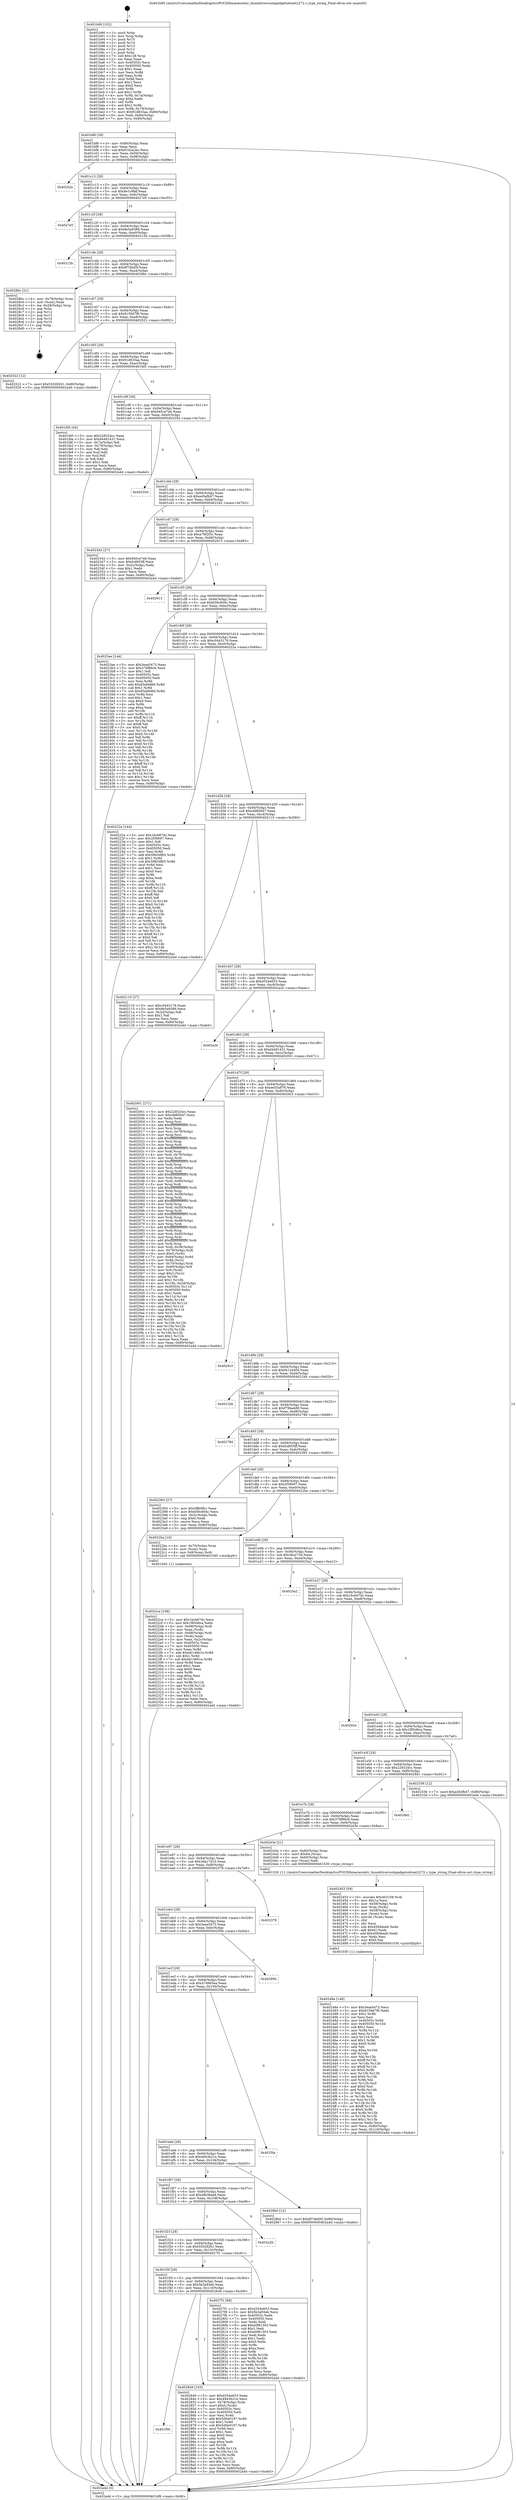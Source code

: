digraph "0x401b90" {
  label = "0x401b90 (/mnt/c/Users/mathe/Desktop/tcc/POCII/binaries/extr_linuxdriversusbgadgetudcnet2272.c_type_string_Final-ollvm.out::main(0))"
  labelloc = "t"
  node[shape=record]

  Entry [label="",width=0.3,height=0.3,shape=circle,fillcolor=black,style=filled]
  "0x401bf6" [label="{
     0x401bf6 [29]\l
     | [instrs]\l
     &nbsp;&nbsp;0x401bf6 \<+3\>: mov -0x80(%rbp),%eax\l
     &nbsp;&nbsp;0x401bf9 \<+2\>: mov %eax,%ecx\l
     &nbsp;&nbsp;0x401bfb \<+6\>: sub $0x81d2a2ec,%ecx\l
     &nbsp;&nbsp;0x401c01 \<+6\>: mov %eax,-0x94(%rbp)\l
     &nbsp;&nbsp;0x401c07 \<+6\>: mov %ecx,-0x98(%rbp)\l
     &nbsp;&nbsp;0x401c0d \<+6\>: je 000000000040252e \<main+0x99e\>\l
  }"]
  "0x40252e" [label="{
     0x40252e\l
  }", style=dashed]
  "0x401c13" [label="{
     0x401c13 [28]\l
     | [instrs]\l
     &nbsp;&nbsp;0x401c13 \<+5\>: jmp 0000000000401c18 \<main+0x88\>\l
     &nbsp;&nbsp;0x401c18 \<+6\>: mov -0x94(%rbp),%eax\l
     &nbsp;&nbsp;0x401c1e \<+5\>: sub $0x8e1c9faf,%eax\l
     &nbsp;&nbsp;0x401c23 \<+6\>: mov %eax,-0x9c(%rbp)\l
     &nbsp;&nbsp;0x401c29 \<+6\>: je 00000000004027e5 \<main+0xc55\>\l
  }"]
  Exit [label="",width=0.3,height=0.3,shape=circle,fillcolor=black,style=filled,peripheries=2]
  "0x4027e5" [label="{
     0x4027e5\l
  }", style=dashed]
  "0x401c2f" [label="{
     0x401c2f [28]\l
     | [instrs]\l
     &nbsp;&nbsp;0x401c2f \<+5\>: jmp 0000000000401c34 \<main+0xa4\>\l
     &nbsp;&nbsp;0x401c34 \<+6\>: mov -0x94(%rbp),%eax\l
     &nbsp;&nbsp;0x401c3a \<+5\>: sub $0x8e5a9389,%eax\l
     &nbsp;&nbsp;0x401c3f \<+6\>: mov %eax,-0xa0(%rbp)\l
     &nbsp;&nbsp;0x401c45 \<+6\>: je 000000000040212b \<main+0x59b\>\l
  }"]
  "0x401f5b" [label="{
     0x401f5b\l
  }", style=dashed]
  "0x40212b" [label="{
     0x40212b\l
  }", style=dashed]
  "0x401c4b" [label="{
     0x401c4b [28]\l
     | [instrs]\l
     &nbsp;&nbsp;0x401c4b \<+5\>: jmp 0000000000401c50 \<main+0xc0\>\l
     &nbsp;&nbsp;0x401c50 \<+6\>: mov -0x94(%rbp),%eax\l
     &nbsp;&nbsp;0x401c56 \<+5\>: sub $0x8f7dbd5f,%eax\l
     &nbsp;&nbsp;0x401c5b \<+6\>: mov %eax,-0xa4(%rbp)\l
     &nbsp;&nbsp;0x401c61 \<+6\>: je 00000000004028bc \<main+0xd2c\>\l
  }"]
  "0x402849" [label="{
     0x402849 [103]\l
     | [instrs]\l
     &nbsp;&nbsp;0x402849 \<+5\>: mov $0xd354e653,%eax\l
     &nbsp;&nbsp;0x40284e \<+5\>: mov $0x4943b21e,%ecx\l
     &nbsp;&nbsp;0x402853 \<+4\>: mov -0x78(%rbp),%rdx\l
     &nbsp;&nbsp;0x402857 \<+6\>: movl $0x0,(%rdx)\l
     &nbsp;&nbsp;0x40285d \<+7\>: mov 0x40503c,%esi\l
     &nbsp;&nbsp;0x402864 \<+7\>: mov 0x405050,%edi\l
     &nbsp;&nbsp;0x40286b \<+3\>: mov %esi,%r8d\l
     &nbsp;&nbsp;0x40286e \<+7\>: add $0x5d0e0197,%r8d\l
     &nbsp;&nbsp;0x402875 \<+4\>: sub $0x1,%r8d\l
     &nbsp;&nbsp;0x402879 \<+7\>: sub $0x5d0e0197,%r8d\l
     &nbsp;&nbsp;0x402880 \<+4\>: imul %r8d,%esi\l
     &nbsp;&nbsp;0x402884 \<+3\>: and $0x1,%esi\l
     &nbsp;&nbsp;0x402887 \<+3\>: cmp $0x0,%esi\l
     &nbsp;&nbsp;0x40288a \<+4\>: sete %r9b\l
     &nbsp;&nbsp;0x40288e \<+3\>: cmp $0xa,%edi\l
     &nbsp;&nbsp;0x402891 \<+4\>: setl %r10b\l
     &nbsp;&nbsp;0x402895 \<+3\>: mov %r9b,%r11b\l
     &nbsp;&nbsp;0x402898 \<+3\>: and %r10b,%r11b\l
     &nbsp;&nbsp;0x40289b \<+3\>: xor %r10b,%r9b\l
     &nbsp;&nbsp;0x40289e \<+3\>: or %r9b,%r11b\l
     &nbsp;&nbsp;0x4028a1 \<+4\>: test $0x1,%r11b\l
     &nbsp;&nbsp;0x4028a5 \<+3\>: cmovne %ecx,%eax\l
     &nbsp;&nbsp;0x4028a8 \<+3\>: mov %eax,-0x80(%rbp)\l
     &nbsp;&nbsp;0x4028ab \<+5\>: jmp 0000000000402a4d \<main+0xebd\>\l
  }"]
  "0x4028bc" [label="{
     0x4028bc [21]\l
     | [instrs]\l
     &nbsp;&nbsp;0x4028bc \<+4\>: mov -0x78(%rbp),%rax\l
     &nbsp;&nbsp;0x4028c0 \<+2\>: mov (%rax),%eax\l
     &nbsp;&nbsp;0x4028c2 \<+4\>: lea -0x28(%rbp),%rsp\l
     &nbsp;&nbsp;0x4028c6 \<+1\>: pop %rbx\l
     &nbsp;&nbsp;0x4028c7 \<+2\>: pop %r12\l
     &nbsp;&nbsp;0x4028c9 \<+2\>: pop %r13\l
     &nbsp;&nbsp;0x4028cb \<+2\>: pop %r14\l
     &nbsp;&nbsp;0x4028cd \<+2\>: pop %r15\l
     &nbsp;&nbsp;0x4028cf \<+1\>: pop %rbp\l
     &nbsp;&nbsp;0x4028d0 \<+1\>: ret\l
  }"]
  "0x401c67" [label="{
     0x401c67 [28]\l
     | [instrs]\l
     &nbsp;&nbsp;0x401c67 \<+5\>: jmp 0000000000401c6c \<main+0xdc\>\l
     &nbsp;&nbsp;0x401c6c \<+6\>: mov -0x94(%rbp),%eax\l
     &nbsp;&nbsp;0x401c72 \<+5\>: sub $0x9159d7f6,%eax\l
     &nbsp;&nbsp;0x401c77 \<+6\>: mov %eax,-0xa8(%rbp)\l
     &nbsp;&nbsp;0x401c7d \<+6\>: je 0000000000402522 \<main+0x992\>\l
  }"]
  "0x401f3f" [label="{
     0x401f3f [28]\l
     | [instrs]\l
     &nbsp;&nbsp;0x401f3f \<+5\>: jmp 0000000000401f44 \<main+0x3b4\>\l
     &nbsp;&nbsp;0x401f44 \<+6\>: mov -0x94(%rbp),%eax\l
     &nbsp;&nbsp;0x401f4a \<+5\>: sub $0x5b3a93eb,%eax\l
     &nbsp;&nbsp;0x401f4f \<+6\>: mov %eax,-0x110(%rbp)\l
     &nbsp;&nbsp;0x401f55 \<+6\>: je 0000000000402849 \<main+0xcb9\>\l
  }"]
  "0x402522" [label="{
     0x402522 [12]\l
     | [instrs]\l
     &nbsp;&nbsp;0x402522 \<+7\>: movl $0x55028261,-0x80(%rbp)\l
     &nbsp;&nbsp;0x402529 \<+5\>: jmp 0000000000402a4d \<main+0xebd\>\l
  }"]
  "0x401c83" [label="{
     0x401c83 [28]\l
     | [instrs]\l
     &nbsp;&nbsp;0x401c83 \<+5\>: jmp 0000000000401c88 \<main+0xf8\>\l
     &nbsp;&nbsp;0x401c88 \<+6\>: mov -0x94(%rbp),%eax\l
     &nbsp;&nbsp;0x401c8e \<+5\>: sub $0x91d833aa,%eax\l
     &nbsp;&nbsp;0x401c93 \<+6\>: mov %eax,-0xac(%rbp)\l
     &nbsp;&nbsp;0x401c99 \<+6\>: je 0000000000401fd5 \<main+0x445\>\l
  }"]
  "0x4027f1" [label="{
     0x4027f1 [88]\l
     | [instrs]\l
     &nbsp;&nbsp;0x4027f1 \<+5\>: mov $0xd354e653,%eax\l
     &nbsp;&nbsp;0x4027f6 \<+5\>: mov $0x5b3a93eb,%ecx\l
     &nbsp;&nbsp;0x4027fb \<+7\>: mov 0x40503c,%edx\l
     &nbsp;&nbsp;0x402802 \<+7\>: mov 0x405050,%esi\l
     &nbsp;&nbsp;0x402809 \<+2\>: mov %edx,%edi\l
     &nbsp;&nbsp;0x40280b \<+6\>: add $0xe0f81303,%edi\l
     &nbsp;&nbsp;0x402811 \<+3\>: sub $0x1,%edi\l
     &nbsp;&nbsp;0x402814 \<+6\>: sub $0xe0f81303,%edi\l
     &nbsp;&nbsp;0x40281a \<+3\>: imul %edi,%edx\l
     &nbsp;&nbsp;0x40281d \<+3\>: and $0x1,%edx\l
     &nbsp;&nbsp;0x402820 \<+3\>: cmp $0x0,%edx\l
     &nbsp;&nbsp;0x402823 \<+4\>: sete %r8b\l
     &nbsp;&nbsp;0x402827 \<+3\>: cmp $0xa,%esi\l
     &nbsp;&nbsp;0x40282a \<+4\>: setl %r9b\l
     &nbsp;&nbsp;0x40282e \<+3\>: mov %r8b,%r10b\l
     &nbsp;&nbsp;0x402831 \<+3\>: and %r9b,%r10b\l
     &nbsp;&nbsp;0x402834 \<+3\>: xor %r9b,%r8b\l
     &nbsp;&nbsp;0x402837 \<+3\>: or %r8b,%r10b\l
     &nbsp;&nbsp;0x40283a \<+4\>: test $0x1,%r10b\l
     &nbsp;&nbsp;0x40283e \<+3\>: cmovne %ecx,%eax\l
     &nbsp;&nbsp;0x402841 \<+3\>: mov %eax,-0x80(%rbp)\l
     &nbsp;&nbsp;0x402844 \<+5\>: jmp 0000000000402a4d \<main+0xebd\>\l
  }"]
  "0x401fd5" [label="{
     0x401fd5 [44]\l
     | [instrs]\l
     &nbsp;&nbsp;0x401fd5 \<+5\>: mov $0x228324cc,%eax\l
     &nbsp;&nbsp;0x401fda \<+5\>: mov $0xd4491431,%ecx\l
     &nbsp;&nbsp;0x401fdf \<+3\>: mov -0x7a(%rbp),%dl\l
     &nbsp;&nbsp;0x401fe2 \<+4\>: mov -0x79(%rbp),%sil\l
     &nbsp;&nbsp;0x401fe6 \<+3\>: mov %dl,%dil\l
     &nbsp;&nbsp;0x401fe9 \<+3\>: and %sil,%dil\l
     &nbsp;&nbsp;0x401fec \<+3\>: xor %sil,%dl\l
     &nbsp;&nbsp;0x401fef \<+3\>: or %dl,%dil\l
     &nbsp;&nbsp;0x401ff2 \<+4\>: test $0x1,%dil\l
     &nbsp;&nbsp;0x401ff6 \<+3\>: cmovne %ecx,%eax\l
     &nbsp;&nbsp;0x401ff9 \<+3\>: mov %eax,-0x80(%rbp)\l
     &nbsp;&nbsp;0x401ffc \<+5\>: jmp 0000000000402a4d \<main+0xebd\>\l
  }"]
  "0x401c9f" [label="{
     0x401c9f [28]\l
     | [instrs]\l
     &nbsp;&nbsp;0x401c9f \<+5\>: jmp 0000000000401ca4 \<main+0x114\>\l
     &nbsp;&nbsp;0x401ca4 \<+6\>: mov -0x94(%rbp),%eax\l
     &nbsp;&nbsp;0x401caa \<+5\>: sub $0x945ce7eb,%eax\l
     &nbsp;&nbsp;0x401caf \<+6\>: mov %eax,-0xb0(%rbp)\l
     &nbsp;&nbsp;0x401cb5 \<+6\>: je 000000000040235d \<main+0x7cd\>\l
  }"]
  "0x402a4d" [label="{
     0x402a4d [5]\l
     | [instrs]\l
     &nbsp;&nbsp;0x402a4d \<+5\>: jmp 0000000000401bf6 \<main+0x66\>\l
  }"]
  "0x401b90" [label="{
     0x401b90 [102]\l
     | [instrs]\l
     &nbsp;&nbsp;0x401b90 \<+1\>: push %rbp\l
     &nbsp;&nbsp;0x401b91 \<+3\>: mov %rsp,%rbp\l
     &nbsp;&nbsp;0x401b94 \<+2\>: push %r15\l
     &nbsp;&nbsp;0x401b96 \<+2\>: push %r14\l
     &nbsp;&nbsp;0x401b98 \<+2\>: push %r13\l
     &nbsp;&nbsp;0x401b9a \<+2\>: push %r12\l
     &nbsp;&nbsp;0x401b9c \<+1\>: push %rbx\l
     &nbsp;&nbsp;0x401b9d \<+7\>: sub $0x128,%rsp\l
     &nbsp;&nbsp;0x401ba4 \<+2\>: xor %eax,%eax\l
     &nbsp;&nbsp;0x401ba6 \<+7\>: mov 0x40503c,%ecx\l
     &nbsp;&nbsp;0x401bad \<+7\>: mov 0x405050,%edx\l
     &nbsp;&nbsp;0x401bb4 \<+3\>: sub $0x1,%eax\l
     &nbsp;&nbsp;0x401bb7 \<+3\>: mov %ecx,%r8d\l
     &nbsp;&nbsp;0x401bba \<+3\>: add %eax,%r8d\l
     &nbsp;&nbsp;0x401bbd \<+4\>: imul %r8d,%ecx\l
     &nbsp;&nbsp;0x401bc1 \<+3\>: and $0x1,%ecx\l
     &nbsp;&nbsp;0x401bc4 \<+3\>: cmp $0x0,%ecx\l
     &nbsp;&nbsp;0x401bc7 \<+4\>: sete %r9b\l
     &nbsp;&nbsp;0x401bcb \<+4\>: and $0x1,%r9b\l
     &nbsp;&nbsp;0x401bcf \<+4\>: mov %r9b,-0x7a(%rbp)\l
     &nbsp;&nbsp;0x401bd3 \<+3\>: cmp $0xa,%edx\l
     &nbsp;&nbsp;0x401bd6 \<+4\>: setl %r9b\l
     &nbsp;&nbsp;0x401bda \<+4\>: and $0x1,%r9b\l
     &nbsp;&nbsp;0x401bde \<+4\>: mov %r9b,-0x79(%rbp)\l
     &nbsp;&nbsp;0x401be2 \<+7\>: movl $0x91d833aa,-0x80(%rbp)\l
     &nbsp;&nbsp;0x401be9 \<+6\>: mov %edi,-0x84(%rbp)\l
     &nbsp;&nbsp;0x401bef \<+7\>: mov %rsi,-0x90(%rbp)\l
  }"]
  "0x401f23" [label="{
     0x401f23 [28]\l
     | [instrs]\l
     &nbsp;&nbsp;0x401f23 \<+5\>: jmp 0000000000401f28 \<main+0x398\>\l
     &nbsp;&nbsp;0x401f28 \<+6\>: mov -0x94(%rbp),%eax\l
     &nbsp;&nbsp;0x401f2e \<+5\>: sub $0x55028261,%eax\l
     &nbsp;&nbsp;0x401f33 \<+6\>: mov %eax,-0x10c(%rbp)\l
     &nbsp;&nbsp;0x401f39 \<+6\>: je 00000000004027f1 \<main+0xc61\>\l
  }"]
  "0x40235d" [label="{
     0x40235d\l
  }", style=dashed]
  "0x401cbb" [label="{
     0x401cbb [28]\l
     | [instrs]\l
     &nbsp;&nbsp;0x401cbb \<+5\>: jmp 0000000000401cc0 \<main+0x130\>\l
     &nbsp;&nbsp;0x401cc0 \<+6\>: mov -0x94(%rbp),%eax\l
     &nbsp;&nbsp;0x401cc6 \<+5\>: sub $0xa45efb47,%eax\l
     &nbsp;&nbsp;0x401ccb \<+6\>: mov %eax,-0xb4(%rbp)\l
     &nbsp;&nbsp;0x401cd1 \<+6\>: je 0000000000402342 \<main+0x7b2\>\l
  }"]
  "0x402a2b" [label="{
     0x402a2b\l
  }", style=dashed]
  "0x402342" [label="{
     0x402342 [27]\l
     | [instrs]\l
     &nbsp;&nbsp;0x402342 \<+5\>: mov $0x945ce7eb,%eax\l
     &nbsp;&nbsp;0x402347 \<+5\>: mov $0xfcd855ff,%ecx\l
     &nbsp;&nbsp;0x40234c \<+3\>: mov -0x2c(%rbp),%edx\l
     &nbsp;&nbsp;0x40234f \<+3\>: cmp $0x1,%edx\l
     &nbsp;&nbsp;0x402352 \<+3\>: cmovl %ecx,%eax\l
     &nbsp;&nbsp;0x402355 \<+3\>: mov %eax,-0x80(%rbp)\l
     &nbsp;&nbsp;0x402358 \<+5\>: jmp 0000000000402a4d \<main+0xebd\>\l
  }"]
  "0x401cd7" [label="{
     0x401cd7 [28]\l
     | [instrs]\l
     &nbsp;&nbsp;0x401cd7 \<+5\>: jmp 0000000000401cdc \<main+0x14c\>\l
     &nbsp;&nbsp;0x401cdc \<+6\>: mov -0x94(%rbp),%eax\l
     &nbsp;&nbsp;0x401ce2 \<+5\>: sub $0xa79f2f3c,%eax\l
     &nbsp;&nbsp;0x401ce7 \<+6\>: mov %eax,-0xb8(%rbp)\l
     &nbsp;&nbsp;0x401ced \<+6\>: je 0000000000402913 \<main+0xd83\>\l
  }"]
  "0x401f07" [label="{
     0x401f07 [28]\l
     | [instrs]\l
     &nbsp;&nbsp;0x401f07 \<+5\>: jmp 0000000000401f0c \<main+0x37c\>\l
     &nbsp;&nbsp;0x401f0c \<+6\>: mov -0x94(%rbp),%eax\l
     &nbsp;&nbsp;0x401f12 \<+5\>: sub $0x4fb36ae8,%eax\l
     &nbsp;&nbsp;0x401f17 \<+6\>: mov %eax,-0x108(%rbp)\l
     &nbsp;&nbsp;0x401f1d \<+6\>: je 0000000000402a2b \<main+0xe9b\>\l
  }"]
  "0x402913" [label="{
     0x402913\l
  }", style=dashed]
  "0x401cf3" [label="{
     0x401cf3 [28]\l
     | [instrs]\l
     &nbsp;&nbsp;0x401cf3 \<+5\>: jmp 0000000000401cf8 \<main+0x168\>\l
     &nbsp;&nbsp;0x401cf8 \<+6\>: mov -0x94(%rbp),%eax\l
     &nbsp;&nbsp;0x401cfe \<+5\>: sub $0xb56c604c,%eax\l
     &nbsp;&nbsp;0x401d03 \<+6\>: mov %eax,-0xbc(%rbp)\l
     &nbsp;&nbsp;0x401d09 \<+6\>: je 00000000004023ae \<main+0x81e\>\l
  }"]
  "0x4028b0" [label="{
     0x4028b0 [12]\l
     | [instrs]\l
     &nbsp;&nbsp;0x4028b0 \<+7\>: movl $0x8f7dbd5f,-0x80(%rbp)\l
     &nbsp;&nbsp;0x4028b7 \<+5\>: jmp 0000000000402a4d \<main+0xebd\>\l
  }"]
  "0x4023ae" [label="{
     0x4023ae [144]\l
     | [instrs]\l
     &nbsp;&nbsp;0x4023ae \<+5\>: mov $0x3eae5473,%eax\l
     &nbsp;&nbsp;0x4023b3 \<+5\>: mov $0x376f86c6,%ecx\l
     &nbsp;&nbsp;0x4023b8 \<+2\>: mov $0x1,%dl\l
     &nbsp;&nbsp;0x4023ba \<+7\>: mov 0x40503c,%esi\l
     &nbsp;&nbsp;0x4023c1 \<+7\>: mov 0x405050,%edi\l
     &nbsp;&nbsp;0x4023c8 \<+3\>: mov %esi,%r8d\l
     &nbsp;&nbsp;0x4023cb \<+7\>: add $0x83afdd66,%r8d\l
     &nbsp;&nbsp;0x4023d2 \<+4\>: sub $0x1,%r8d\l
     &nbsp;&nbsp;0x4023d6 \<+7\>: sub $0x83afdd66,%r8d\l
     &nbsp;&nbsp;0x4023dd \<+4\>: imul %r8d,%esi\l
     &nbsp;&nbsp;0x4023e1 \<+3\>: and $0x1,%esi\l
     &nbsp;&nbsp;0x4023e4 \<+3\>: cmp $0x0,%esi\l
     &nbsp;&nbsp;0x4023e7 \<+4\>: sete %r9b\l
     &nbsp;&nbsp;0x4023eb \<+3\>: cmp $0xa,%edi\l
     &nbsp;&nbsp;0x4023ee \<+4\>: setl %r10b\l
     &nbsp;&nbsp;0x4023f2 \<+3\>: mov %r9b,%r11b\l
     &nbsp;&nbsp;0x4023f5 \<+4\>: xor $0xff,%r11b\l
     &nbsp;&nbsp;0x4023f9 \<+3\>: mov %r10b,%bl\l
     &nbsp;&nbsp;0x4023fc \<+3\>: xor $0xff,%bl\l
     &nbsp;&nbsp;0x4023ff \<+3\>: xor $0x0,%dl\l
     &nbsp;&nbsp;0x402402 \<+3\>: mov %r11b,%r14b\l
     &nbsp;&nbsp;0x402405 \<+4\>: and $0x0,%r14b\l
     &nbsp;&nbsp;0x402409 \<+3\>: and %dl,%r9b\l
     &nbsp;&nbsp;0x40240c \<+3\>: mov %bl,%r15b\l
     &nbsp;&nbsp;0x40240f \<+4\>: and $0x0,%r15b\l
     &nbsp;&nbsp;0x402413 \<+3\>: and %dl,%r10b\l
     &nbsp;&nbsp;0x402416 \<+3\>: or %r9b,%r14b\l
     &nbsp;&nbsp;0x402419 \<+3\>: or %r10b,%r15b\l
     &nbsp;&nbsp;0x40241c \<+3\>: xor %r15b,%r14b\l
     &nbsp;&nbsp;0x40241f \<+3\>: or %bl,%r11b\l
     &nbsp;&nbsp;0x402422 \<+4\>: xor $0xff,%r11b\l
     &nbsp;&nbsp;0x402426 \<+3\>: or $0x0,%dl\l
     &nbsp;&nbsp;0x402429 \<+3\>: and %dl,%r11b\l
     &nbsp;&nbsp;0x40242c \<+3\>: or %r11b,%r14b\l
     &nbsp;&nbsp;0x40242f \<+4\>: test $0x1,%r14b\l
     &nbsp;&nbsp;0x402433 \<+3\>: cmovne %ecx,%eax\l
     &nbsp;&nbsp;0x402436 \<+3\>: mov %eax,-0x80(%rbp)\l
     &nbsp;&nbsp;0x402439 \<+5\>: jmp 0000000000402a4d \<main+0xebd\>\l
  }"]
  "0x401d0f" [label="{
     0x401d0f [28]\l
     | [instrs]\l
     &nbsp;&nbsp;0x401d0f \<+5\>: jmp 0000000000401d14 \<main+0x184\>\l
     &nbsp;&nbsp;0x401d14 \<+6\>: mov -0x94(%rbp),%eax\l
     &nbsp;&nbsp;0x401d1a \<+5\>: sub $0xc0443176,%eax\l
     &nbsp;&nbsp;0x401d1f \<+6\>: mov %eax,-0xc0(%rbp)\l
     &nbsp;&nbsp;0x401d25 \<+6\>: je 000000000040222a \<main+0x69a\>\l
  }"]
  "0x401eeb" [label="{
     0x401eeb [28]\l
     | [instrs]\l
     &nbsp;&nbsp;0x401eeb \<+5\>: jmp 0000000000401ef0 \<main+0x360\>\l
     &nbsp;&nbsp;0x401ef0 \<+6\>: mov -0x94(%rbp),%eax\l
     &nbsp;&nbsp;0x401ef6 \<+5\>: sub $0x4943b21e,%eax\l
     &nbsp;&nbsp;0x401efb \<+6\>: mov %eax,-0x104(%rbp)\l
     &nbsp;&nbsp;0x401f01 \<+6\>: je 00000000004028b0 \<main+0xd20\>\l
  }"]
  "0x40222a" [label="{
     0x40222a [144]\l
     | [instrs]\l
     &nbsp;&nbsp;0x40222a \<+5\>: mov $0x1bcb67dc,%eax\l
     &nbsp;&nbsp;0x40222f \<+5\>: mov $0x2f39697,%ecx\l
     &nbsp;&nbsp;0x402234 \<+2\>: mov $0x1,%dl\l
     &nbsp;&nbsp;0x402236 \<+7\>: mov 0x40503c,%esi\l
     &nbsp;&nbsp;0x40223d \<+7\>: mov 0x405050,%edi\l
     &nbsp;&nbsp;0x402244 \<+3\>: mov %esi,%r8d\l
     &nbsp;&nbsp;0x402247 \<+7\>: add $0x5983dfb5,%r8d\l
     &nbsp;&nbsp;0x40224e \<+4\>: sub $0x1,%r8d\l
     &nbsp;&nbsp;0x402252 \<+7\>: sub $0x5983dfb5,%r8d\l
     &nbsp;&nbsp;0x402259 \<+4\>: imul %r8d,%esi\l
     &nbsp;&nbsp;0x40225d \<+3\>: and $0x1,%esi\l
     &nbsp;&nbsp;0x402260 \<+3\>: cmp $0x0,%esi\l
     &nbsp;&nbsp;0x402263 \<+4\>: sete %r9b\l
     &nbsp;&nbsp;0x402267 \<+3\>: cmp $0xa,%edi\l
     &nbsp;&nbsp;0x40226a \<+4\>: setl %r10b\l
     &nbsp;&nbsp;0x40226e \<+3\>: mov %r9b,%r11b\l
     &nbsp;&nbsp;0x402271 \<+4\>: xor $0xff,%r11b\l
     &nbsp;&nbsp;0x402275 \<+3\>: mov %r10b,%bl\l
     &nbsp;&nbsp;0x402278 \<+3\>: xor $0xff,%bl\l
     &nbsp;&nbsp;0x40227b \<+3\>: xor $0x0,%dl\l
     &nbsp;&nbsp;0x40227e \<+3\>: mov %r11b,%r14b\l
     &nbsp;&nbsp;0x402281 \<+4\>: and $0x0,%r14b\l
     &nbsp;&nbsp;0x402285 \<+3\>: and %dl,%r9b\l
     &nbsp;&nbsp;0x402288 \<+3\>: mov %bl,%r15b\l
     &nbsp;&nbsp;0x40228b \<+4\>: and $0x0,%r15b\l
     &nbsp;&nbsp;0x40228f \<+3\>: and %dl,%r10b\l
     &nbsp;&nbsp;0x402292 \<+3\>: or %r9b,%r14b\l
     &nbsp;&nbsp;0x402295 \<+3\>: or %r10b,%r15b\l
     &nbsp;&nbsp;0x402298 \<+3\>: xor %r15b,%r14b\l
     &nbsp;&nbsp;0x40229b \<+3\>: or %bl,%r11b\l
     &nbsp;&nbsp;0x40229e \<+4\>: xor $0xff,%r11b\l
     &nbsp;&nbsp;0x4022a2 \<+3\>: or $0x0,%dl\l
     &nbsp;&nbsp;0x4022a5 \<+3\>: and %dl,%r11b\l
     &nbsp;&nbsp;0x4022a8 \<+3\>: or %r11b,%r14b\l
     &nbsp;&nbsp;0x4022ab \<+4\>: test $0x1,%r14b\l
     &nbsp;&nbsp;0x4022af \<+3\>: cmovne %ecx,%eax\l
     &nbsp;&nbsp;0x4022b2 \<+3\>: mov %eax,-0x80(%rbp)\l
     &nbsp;&nbsp;0x4022b5 \<+5\>: jmp 0000000000402a4d \<main+0xebd\>\l
  }"]
  "0x401d2b" [label="{
     0x401d2b [28]\l
     | [instrs]\l
     &nbsp;&nbsp;0x401d2b \<+5\>: jmp 0000000000401d30 \<main+0x1a0\>\l
     &nbsp;&nbsp;0x401d30 \<+6\>: mov -0x94(%rbp),%eax\l
     &nbsp;&nbsp;0x401d36 \<+5\>: sub $0xcfd800d7,%eax\l
     &nbsp;&nbsp;0x401d3b \<+6\>: mov %eax,-0xc4(%rbp)\l
     &nbsp;&nbsp;0x401d41 \<+6\>: je 0000000000402110 \<main+0x580\>\l
  }"]
  "0x4025fa" [label="{
     0x4025fa\l
  }", style=dashed]
  "0x402110" [label="{
     0x402110 [27]\l
     | [instrs]\l
     &nbsp;&nbsp;0x402110 \<+5\>: mov $0xc0443176,%eax\l
     &nbsp;&nbsp;0x402115 \<+5\>: mov $0x8e5a9389,%ecx\l
     &nbsp;&nbsp;0x40211a \<+3\>: mov -0x2d(%rbp),%dl\l
     &nbsp;&nbsp;0x40211d \<+3\>: test $0x1,%dl\l
     &nbsp;&nbsp;0x402120 \<+3\>: cmovne %ecx,%eax\l
     &nbsp;&nbsp;0x402123 \<+3\>: mov %eax,-0x80(%rbp)\l
     &nbsp;&nbsp;0x402126 \<+5\>: jmp 0000000000402a4d \<main+0xebd\>\l
  }"]
  "0x401d47" [label="{
     0x401d47 [28]\l
     | [instrs]\l
     &nbsp;&nbsp;0x401d47 \<+5\>: jmp 0000000000401d4c \<main+0x1bc\>\l
     &nbsp;&nbsp;0x401d4c \<+6\>: mov -0x94(%rbp),%eax\l
     &nbsp;&nbsp;0x401d52 \<+5\>: sub $0xd354e653,%eax\l
     &nbsp;&nbsp;0x401d57 \<+6\>: mov %eax,-0xc8(%rbp)\l
     &nbsp;&nbsp;0x401d5d \<+6\>: je 0000000000402a3c \<main+0xeac\>\l
  }"]
  "0x401ecf" [label="{
     0x401ecf [28]\l
     | [instrs]\l
     &nbsp;&nbsp;0x401ecf \<+5\>: jmp 0000000000401ed4 \<main+0x344\>\l
     &nbsp;&nbsp;0x401ed4 \<+6\>: mov -0x94(%rbp),%eax\l
     &nbsp;&nbsp;0x401eda \<+5\>: sub $0x47d965ea,%eax\l
     &nbsp;&nbsp;0x401edf \<+6\>: mov %eax,-0x100(%rbp)\l
     &nbsp;&nbsp;0x401ee5 \<+6\>: je 00000000004025fa \<main+0xa6a\>\l
  }"]
  "0x402a3c" [label="{
     0x402a3c\l
  }", style=dashed]
  "0x401d63" [label="{
     0x401d63 [28]\l
     | [instrs]\l
     &nbsp;&nbsp;0x401d63 \<+5\>: jmp 0000000000401d68 \<main+0x1d8\>\l
     &nbsp;&nbsp;0x401d68 \<+6\>: mov -0x94(%rbp),%eax\l
     &nbsp;&nbsp;0x401d6e \<+5\>: sub $0xd4491431,%eax\l
     &nbsp;&nbsp;0x401d73 \<+6\>: mov %eax,-0xcc(%rbp)\l
     &nbsp;&nbsp;0x401d79 \<+6\>: je 0000000000402001 \<main+0x471\>\l
  }"]
  "0x40295b" [label="{
     0x40295b\l
  }", style=dashed]
  "0x402001" [label="{
     0x402001 [271]\l
     | [instrs]\l
     &nbsp;&nbsp;0x402001 \<+5\>: mov $0x228324cc,%eax\l
     &nbsp;&nbsp;0x402006 \<+5\>: mov $0xcfd800d7,%ecx\l
     &nbsp;&nbsp;0x40200b \<+2\>: xor %edx,%edx\l
     &nbsp;&nbsp;0x40200d \<+3\>: mov %rsp,%rsi\l
     &nbsp;&nbsp;0x402010 \<+4\>: add $0xfffffffffffffff0,%rsi\l
     &nbsp;&nbsp;0x402014 \<+3\>: mov %rsi,%rsp\l
     &nbsp;&nbsp;0x402017 \<+4\>: mov %rsi,-0x78(%rbp)\l
     &nbsp;&nbsp;0x40201b \<+3\>: mov %rsp,%rsi\l
     &nbsp;&nbsp;0x40201e \<+4\>: add $0xfffffffffffffff0,%rsi\l
     &nbsp;&nbsp;0x402022 \<+3\>: mov %rsi,%rsp\l
     &nbsp;&nbsp;0x402025 \<+3\>: mov %rsp,%rdi\l
     &nbsp;&nbsp;0x402028 \<+4\>: add $0xfffffffffffffff0,%rdi\l
     &nbsp;&nbsp;0x40202c \<+3\>: mov %rdi,%rsp\l
     &nbsp;&nbsp;0x40202f \<+4\>: mov %rdi,-0x70(%rbp)\l
     &nbsp;&nbsp;0x402033 \<+3\>: mov %rsp,%rdi\l
     &nbsp;&nbsp;0x402036 \<+4\>: add $0xfffffffffffffff0,%rdi\l
     &nbsp;&nbsp;0x40203a \<+3\>: mov %rdi,%rsp\l
     &nbsp;&nbsp;0x40203d \<+4\>: mov %rdi,-0x68(%rbp)\l
     &nbsp;&nbsp;0x402041 \<+3\>: mov %rsp,%rdi\l
     &nbsp;&nbsp;0x402044 \<+4\>: add $0xfffffffffffffff0,%rdi\l
     &nbsp;&nbsp;0x402048 \<+3\>: mov %rdi,%rsp\l
     &nbsp;&nbsp;0x40204b \<+4\>: mov %rdi,-0x60(%rbp)\l
     &nbsp;&nbsp;0x40204f \<+3\>: mov %rsp,%rdi\l
     &nbsp;&nbsp;0x402052 \<+4\>: add $0xfffffffffffffff0,%rdi\l
     &nbsp;&nbsp;0x402056 \<+3\>: mov %rdi,%rsp\l
     &nbsp;&nbsp;0x402059 \<+4\>: mov %rdi,-0x58(%rbp)\l
     &nbsp;&nbsp;0x40205d \<+3\>: mov %rsp,%rdi\l
     &nbsp;&nbsp;0x402060 \<+4\>: add $0xfffffffffffffff0,%rdi\l
     &nbsp;&nbsp;0x402064 \<+3\>: mov %rdi,%rsp\l
     &nbsp;&nbsp;0x402067 \<+4\>: mov %rdi,-0x50(%rbp)\l
     &nbsp;&nbsp;0x40206b \<+3\>: mov %rsp,%rdi\l
     &nbsp;&nbsp;0x40206e \<+4\>: add $0xfffffffffffffff0,%rdi\l
     &nbsp;&nbsp;0x402072 \<+3\>: mov %rdi,%rsp\l
     &nbsp;&nbsp;0x402075 \<+4\>: mov %rdi,-0x48(%rbp)\l
     &nbsp;&nbsp;0x402079 \<+3\>: mov %rsp,%rdi\l
     &nbsp;&nbsp;0x40207c \<+4\>: add $0xfffffffffffffff0,%rdi\l
     &nbsp;&nbsp;0x402080 \<+3\>: mov %rdi,%rsp\l
     &nbsp;&nbsp;0x402083 \<+4\>: mov %rdi,-0x40(%rbp)\l
     &nbsp;&nbsp;0x402087 \<+3\>: mov %rsp,%rdi\l
     &nbsp;&nbsp;0x40208a \<+4\>: add $0xfffffffffffffff0,%rdi\l
     &nbsp;&nbsp;0x40208e \<+3\>: mov %rdi,%rsp\l
     &nbsp;&nbsp;0x402091 \<+4\>: mov %rdi,-0x38(%rbp)\l
     &nbsp;&nbsp;0x402095 \<+4\>: mov -0x78(%rbp),%rdi\l
     &nbsp;&nbsp;0x402099 \<+6\>: movl $0x0,(%rdi)\l
     &nbsp;&nbsp;0x40209f \<+7\>: mov -0x84(%rbp),%r8d\l
     &nbsp;&nbsp;0x4020a6 \<+3\>: mov %r8d,(%rsi)\l
     &nbsp;&nbsp;0x4020a9 \<+4\>: mov -0x70(%rbp),%rdi\l
     &nbsp;&nbsp;0x4020ad \<+7\>: mov -0x90(%rbp),%r9\l
     &nbsp;&nbsp;0x4020b4 \<+3\>: mov %r9,(%rdi)\l
     &nbsp;&nbsp;0x4020b7 \<+3\>: cmpl $0x2,(%rsi)\l
     &nbsp;&nbsp;0x4020ba \<+4\>: setne %r10b\l
     &nbsp;&nbsp;0x4020be \<+4\>: and $0x1,%r10b\l
     &nbsp;&nbsp;0x4020c2 \<+4\>: mov %r10b,-0x2d(%rbp)\l
     &nbsp;&nbsp;0x4020c6 \<+8\>: mov 0x40503c,%r11d\l
     &nbsp;&nbsp;0x4020ce \<+7\>: mov 0x405050,%ebx\l
     &nbsp;&nbsp;0x4020d5 \<+3\>: sub $0x1,%edx\l
     &nbsp;&nbsp;0x4020d8 \<+3\>: mov %r11d,%r14d\l
     &nbsp;&nbsp;0x4020db \<+3\>: add %edx,%r14d\l
     &nbsp;&nbsp;0x4020de \<+4\>: imul %r14d,%r11d\l
     &nbsp;&nbsp;0x4020e2 \<+4\>: and $0x1,%r11d\l
     &nbsp;&nbsp;0x4020e6 \<+4\>: cmp $0x0,%r11d\l
     &nbsp;&nbsp;0x4020ea \<+4\>: sete %r10b\l
     &nbsp;&nbsp;0x4020ee \<+3\>: cmp $0xa,%ebx\l
     &nbsp;&nbsp;0x4020f1 \<+4\>: setl %r15b\l
     &nbsp;&nbsp;0x4020f5 \<+3\>: mov %r10b,%r12b\l
     &nbsp;&nbsp;0x4020f8 \<+3\>: and %r15b,%r12b\l
     &nbsp;&nbsp;0x4020fb \<+3\>: xor %r15b,%r10b\l
     &nbsp;&nbsp;0x4020fe \<+3\>: or %r10b,%r12b\l
     &nbsp;&nbsp;0x402101 \<+4\>: test $0x1,%r12b\l
     &nbsp;&nbsp;0x402105 \<+3\>: cmovne %ecx,%eax\l
     &nbsp;&nbsp;0x402108 \<+3\>: mov %eax,-0x80(%rbp)\l
     &nbsp;&nbsp;0x40210b \<+5\>: jmp 0000000000402a4d \<main+0xebd\>\l
  }"]
  "0x401d7f" [label="{
     0x401d7f [28]\l
     | [instrs]\l
     &nbsp;&nbsp;0x401d7f \<+5\>: jmp 0000000000401d84 \<main+0x1f4\>\l
     &nbsp;&nbsp;0x401d84 \<+6\>: mov -0x94(%rbp),%eax\l
     &nbsp;&nbsp;0x401d8a \<+5\>: sub $0xee55a876,%eax\l
     &nbsp;&nbsp;0x401d8f \<+6\>: mov %eax,-0xd0(%rbp)\l
     &nbsp;&nbsp;0x401d95 \<+6\>: je 00000000004029c3 \<main+0xe33\>\l
  }"]
  "0x401eb3" [label="{
     0x401eb3 [28]\l
     | [instrs]\l
     &nbsp;&nbsp;0x401eb3 \<+5\>: jmp 0000000000401eb8 \<main+0x328\>\l
     &nbsp;&nbsp;0x401eb8 \<+6\>: mov -0x94(%rbp),%eax\l
     &nbsp;&nbsp;0x401ebe \<+5\>: sub $0x3eae5473,%eax\l
     &nbsp;&nbsp;0x401ec3 \<+6\>: mov %eax,-0xfc(%rbp)\l
     &nbsp;&nbsp;0x401ec9 \<+6\>: je 000000000040295b \<main+0xdcb\>\l
  }"]
  "0x402378" [label="{
     0x402378\l
  }", style=dashed]
  "0x4029c3" [label="{
     0x4029c3\l
  }", style=dashed]
  "0x401d9b" [label="{
     0x401d9b [28]\l
     | [instrs]\l
     &nbsp;&nbsp;0x401d9b \<+5\>: jmp 0000000000401da0 \<main+0x210\>\l
     &nbsp;&nbsp;0x401da0 \<+6\>: mov -0x94(%rbp),%eax\l
     &nbsp;&nbsp;0x401da6 \<+5\>: sub $0xf4124404,%eax\l
     &nbsp;&nbsp;0x401dab \<+6\>: mov %eax,-0xd4(%rbp)\l
     &nbsp;&nbsp;0x401db1 \<+6\>: je 00000000004021bb \<main+0x62b\>\l
  }"]
  "0x40248e" [label="{
     0x40248e [148]\l
     | [instrs]\l
     &nbsp;&nbsp;0x40248e \<+5\>: mov $0x3eae5473,%ecx\l
     &nbsp;&nbsp;0x402493 \<+5\>: mov $0x9159d7f6,%edx\l
     &nbsp;&nbsp;0x402498 \<+3\>: mov $0x1,%r8b\l
     &nbsp;&nbsp;0x40249b \<+2\>: xor %esi,%esi\l
     &nbsp;&nbsp;0x40249d \<+8\>: mov 0x40503c,%r9d\l
     &nbsp;&nbsp;0x4024a5 \<+8\>: mov 0x405050,%r10d\l
     &nbsp;&nbsp;0x4024ad \<+3\>: sub $0x1,%esi\l
     &nbsp;&nbsp;0x4024b0 \<+3\>: mov %r9d,%r11d\l
     &nbsp;&nbsp;0x4024b3 \<+3\>: add %esi,%r11d\l
     &nbsp;&nbsp;0x4024b6 \<+4\>: imul %r11d,%r9d\l
     &nbsp;&nbsp;0x4024ba \<+4\>: and $0x1,%r9d\l
     &nbsp;&nbsp;0x4024be \<+4\>: cmp $0x0,%r9d\l
     &nbsp;&nbsp;0x4024c2 \<+3\>: sete %bl\l
     &nbsp;&nbsp;0x4024c5 \<+4\>: cmp $0xa,%r10d\l
     &nbsp;&nbsp;0x4024c9 \<+4\>: setl %r14b\l
     &nbsp;&nbsp;0x4024cd \<+3\>: mov %bl,%r15b\l
     &nbsp;&nbsp;0x4024d0 \<+4\>: xor $0xff,%r15b\l
     &nbsp;&nbsp;0x4024d4 \<+3\>: mov %r14b,%r12b\l
     &nbsp;&nbsp;0x4024d7 \<+4\>: xor $0xff,%r12b\l
     &nbsp;&nbsp;0x4024db \<+4\>: xor $0x0,%r8b\l
     &nbsp;&nbsp;0x4024df \<+3\>: mov %r15b,%r13b\l
     &nbsp;&nbsp;0x4024e2 \<+4\>: and $0x0,%r13b\l
     &nbsp;&nbsp;0x4024e6 \<+3\>: and %r8b,%bl\l
     &nbsp;&nbsp;0x4024e9 \<+3\>: mov %r12b,%sil\l
     &nbsp;&nbsp;0x4024ec \<+4\>: and $0x0,%sil\l
     &nbsp;&nbsp;0x4024f0 \<+3\>: and %r8b,%r14b\l
     &nbsp;&nbsp;0x4024f3 \<+3\>: or %bl,%r13b\l
     &nbsp;&nbsp;0x4024f6 \<+3\>: or %r14b,%sil\l
     &nbsp;&nbsp;0x4024f9 \<+3\>: xor %sil,%r13b\l
     &nbsp;&nbsp;0x4024fc \<+3\>: or %r12b,%r15b\l
     &nbsp;&nbsp;0x4024ff \<+4\>: xor $0xff,%r15b\l
     &nbsp;&nbsp;0x402503 \<+4\>: or $0x0,%r8b\l
     &nbsp;&nbsp;0x402507 \<+3\>: and %r8b,%r15b\l
     &nbsp;&nbsp;0x40250a \<+3\>: or %r15b,%r13b\l
     &nbsp;&nbsp;0x40250d \<+4\>: test $0x1,%r13b\l
     &nbsp;&nbsp;0x402511 \<+3\>: cmovne %edx,%ecx\l
     &nbsp;&nbsp;0x402514 \<+3\>: mov %ecx,-0x80(%rbp)\l
     &nbsp;&nbsp;0x402517 \<+6\>: mov %eax,-0x124(%rbp)\l
     &nbsp;&nbsp;0x40251d \<+5\>: jmp 0000000000402a4d \<main+0xebd\>\l
  }"]
  "0x4021bb" [label="{
     0x4021bb\l
  }", style=dashed]
  "0x401db7" [label="{
     0x401db7 [28]\l
     | [instrs]\l
     &nbsp;&nbsp;0x401db7 \<+5\>: jmp 0000000000401dbc \<main+0x22c\>\l
     &nbsp;&nbsp;0x401dbc \<+6\>: mov -0x94(%rbp),%eax\l
     &nbsp;&nbsp;0x401dc2 \<+5\>: sub $0xf79badd9,%eax\l
     &nbsp;&nbsp;0x401dc7 \<+6\>: mov %eax,-0xd8(%rbp)\l
     &nbsp;&nbsp;0x401dcd \<+6\>: je 000000000040278d \<main+0xbfd\>\l
  }"]
  "0x402453" [label="{
     0x402453 [59]\l
     | [instrs]\l
     &nbsp;&nbsp;0x402453 \<+10\>: movabs $0x403108,%rdi\l
     &nbsp;&nbsp;0x40245d \<+5\>: mov $0x1a,%ecx\l
     &nbsp;&nbsp;0x402462 \<+4\>: mov -0x58(%rbp),%rdx\l
     &nbsp;&nbsp;0x402466 \<+3\>: mov %rax,(%rdx)\l
     &nbsp;&nbsp;0x402469 \<+4\>: mov -0x58(%rbp),%rax\l
     &nbsp;&nbsp;0x40246d \<+3\>: mov (%rax),%rax\l
     &nbsp;&nbsp;0x402470 \<+3\>: movsbl (%rax),%eax\l
     &nbsp;&nbsp;0x402473 \<+1\>: cltd\l
     &nbsp;&nbsp;0x402474 \<+2\>: idiv %ecx\l
     &nbsp;&nbsp;0x402476 \<+6\>: sub $0x4584beeb,%edx\l
     &nbsp;&nbsp;0x40247c \<+3\>: add $0x61,%edx\l
     &nbsp;&nbsp;0x40247f \<+6\>: add $0x4584beeb,%edx\l
     &nbsp;&nbsp;0x402485 \<+2\>: mov %edx,%esi\l
     &nbsp;&nbsp;0x402487 \<+2\>: mov $0x0,%al\l
     &nbsp;&nbsp;0x402489 \<+5\>: call 0000000000401030 \<printf@plt\>\l
     | [calls]\l
     &nbsp;&nbsp;0x401030 \{1\} (unknown)\l
  }"]
  "0x40278d" [label="{
     0x40278d\l
  }", style=dashed]
  "0x401dd3" [label="{
     0x401dd3 [28]\l
     | [instrs]\l
     &nbsp;&nbsp;0x401dd3 \<+5\>: jmp 0000000000401dd8 \<main+0x248\>\l
     &nbsp;&nbsp;0x401dd8 \<+6\>: mov -0x94(%rbp),%eax\l
     &nbsp;&nbsp;0x401dde \<+5\>: sub $0xfcd855ff,%eax\l
     &nbsp;&nbsp;0x401de3 \<+6\>: mov %eax,-0xdc(%rbp)\l
     &nbsp;&nbsp;0x401de9 \<+6\>: je 0000000000402393 \<main+0x803\>\l
  }"]
  "0x401e97" [label="{
     0x401e97 [28]\l
     | [instrs]\l
     &nbsp;&nbsp;0x401e97 \<+5\>: jmp 0000000000401e9c \<main+0x30c\>\l
     &nbsp;&nbsp;0x401e9c \<+6\>: mov -0x94(%rbp),%eax\l
     &nbsp;&nbsp;0x401ea2 \<+5\>: sub $0x3da17d10,%eax\l
     &nbsp;&nbsp;0x401ea7 \<+6\>: mov %eax,-0xf8(%rbp)\l
     &nbsp;&nbsp;0x401ead \<+6\>: je 0000000000402378 \<main+0x7e8\>\l
  }"]
  "0x402393" [label="{
     0x402393 [27]\l
     | [instrs]\l
     &nbsp;&nbsp;0x402393 \<+5\>: mov $0x5ffb0fb1,%eax\l
     &nbsp;&nbsp;0x402398 \<+5\>: mov $0xb56c604c,%ecx\l
     &nbsp;&nbsp;0x40239d \<+3\>: mov -0x2c(%rbp),%edx\l
     &nbsp;&nbsp;0x4023a0 \<+3\>: cmp $0x0,%edx\l
     &nbsp;&nbsp;0x4023a3 \<+3\>: cmove %ecx,%eax\l
     &nbsp;&nbsp;0x4023a6 \<+3\>: mov %eax,-0x80(%rbp)\l
     &nbsp;&nbsp;0x4023a9 \<+5\>: jmp 0000000000402a4d \<main+0xebd\>\l
  }"]
  "0x401def" [label="{
     0x401def [28]\l
     | [instrs]\l
     &nbsp;&nbsp;0x401def \<+5\>: jmp 0000000000401df4 \<main+0x264\>\l
     &nbsp;&nbsp;0x401df4 \<+6\>: mov -0x94(%rbp),%eax\l
     &nbsp;&nbsp;0x401dfa \<+5\>: sub $0x2f39697,%eax\l
     &nbsp;&nbsp;0x401dff \<+6\>: mov %eax,-0xe0(%rbp)\l
     &nbsp;&nbsp;0x401e05 \<+6\>: je 00000000004022ba \<main+0x72a\>\l
  }"]
  "0x40243e" [label="{
     0x40243e [21]\l
     | [instrs]\l
     &nbsp;&nbsp;0x40243e \<+4\>: mov -0x60(%rbp),%rax\l
     &nbsp;&nbsp;0x402442 \<+6\>: movl $0x64,(%rax)\l
     &nbsp;&nbsp;0x402448 \<+4\>: mov -0x60(%rbp),%rax\l
     &nbsp;&nbsp;0x40244c \<+2\>: mov (%rax),%edi\l
     &nbsp;&nbsp;0x40244e \<+5\>: call 0000000000401530 \<type_string\>\l
     | [calls]\l
     &nbsp;&nbsp;0x401530 \{1\} (/mnt/c/Users/mathe/Desktop/tcc/POCII/binaries/extr_linuxdriversusbgadgetudcnet2272.c_type_string_Final-ollvm.out::type_string)\l
  }"]
  "0x4022ba" [label="{
     0x4022ba [16]\l
     | [instrs]\l
     &nbsp;&nbsp;0x4022ba \<+4\>: mov -0x70(%rbp),%rax\l
     &nbsp;&nbsp;0x4022be \<+3\>: mov (%rax),%rax\l
     &nbsp;&nbsp;0x4022c1 \<+4\>: mov 0x8(%rax),%rdi\l
     &nbsp;&nbsp;0x4022c5 \<+5\>: call 0000000000401040 \<atoi@plt\>\l
     | [calls]\l
     &nbsp;&nbsp;0x401040 \{1\} (unknown)\l
  }"]
  "0x401e0b" [label="{
     0x401e0b [28]\l
     | [instrs]\l
     &nbsp;&nbsp;0x401e0b \<+5\>: jmp 0000000000401e10 \<main+0x280\>\l
     &nbsp;&nbsp;0x401e10 \<+6\>: mov -0x94(%rbp),%eax\l
     &nbsp;&nbsp;0x401e16 \<+5\>: sub $0x3ba2730,%eax\l
     &nbsp;&nbsp;0x401e1b \<+6\>: mov %eax,-0xe4(%rbp)\l
     &nbsp;&nbsp;0x401e21 \<+6\>: je 00000000004025a2 \<main+0xa12\>\l
  }"]
  "0x4022ca" [label="{
     0x4022ca [108]\l
     | [instrs]\l
     &nbsp;&nbsp;0x4022ca \<+5\>: mov $0x1bcb67dc,%ecx\l
     &nbsp;&nbsp;0x4022cf \<+5\>: mov $0x1f85d6ca,%edx\l
     &nbsp;&nbsp;0x4022d4 \<+4\>: mov -0x68(%rbp),%rdi\l
     &nbsp;&nbsp;0x4022d8 \<+2\>: mov %eax,(%rdi)\l
     &nbsp;&nbsp;0x4022da \<+4\>: mov -0x68(%rbp),%rdi\l
     &nbsp;&nbsp;0x4022de \<+2\>: mov (%rdi),%eax\l
     &nbsp;&nbsp;0x4022e0 \<+3\>: mov %eax,-0x2c(%rbp)\l
     &nbsp;&nbsp;0x4022e3 \<+7\>: mov 0x40503c,%eax\l
     &nbsp;&nbsp;0x4022ea \<+7\>: mov 0x405050,%esi\l
     &nbsp;&nbsp;0x4022f1 \<+3\>: mov %eax,%r8d\l
     &nbsp;&nbsp;0x4022f4 \<+7\>: add $0xbb146b1e,%r8d\l
     &nbsp;&nbsp;0x4022fb \<+4\>: sub $0x1,%r8d\l
     &nbsp;&nbsp;0x4022ff \<+7\>: sub $0xbb146b1e,%r8d\l
     &nbsp;&nbsp;0x402306 \<+4\>: imul %r8d,%eax\l
     &nbsp;&nbsp;0x40230a \<+3\>: and $0x1,%eax\l
     &nbsp;&nbsp;0x40230d \<+3\>: cmp $0x0,%eax\l
     &nbsp;&nbsp;0x402310 \<+4\>: sete %r9b\l
     &nbsp;&nbsp;0x402314 \<+3\>: cmp $0xa,%esi\l
     &nbsp;&nbsp;0x402317 \<+4\>: setl %r10b\l
     &nbsp;&nbsp;0x40231b \<+3\>: mov %r9b,%r11b\l
     &nbsp;&nbsp;0x40231e \<+3\>: and %r10b,%r11b\l
     &nbsp;&nbsp;0x402321 \<+3\>: xor %r10b,%r9b\l
     &nbsp;&nbsp;0x402324 \<+3\>: or %r9b,%r11b\l
     &nbsp;&nbsp;0x402327 \<+4\>: test $0x1,%r11b\l
     &nbsp;&nbsp;0x40232b \<+3\>: cmovne %edx,%ecx\l
     &nbsp;&nbsp;0x40232e \<+3\>: mov %ecx,-0x80(%rbp)\l
     &nbsp;&nbsp;0x402331 \<+5\>: jmp 0000000000402a4d \<main+0xebd\>\l
  }"]
  "0x401e7b" [label="{
     0x401e7b [28]\l
     | [instrs]\l
     &nbsp;&nbsp;0x401e7b \<+5\>: jmp 0000000000401e80 \<main+0x2f0\>\l
     &nbsp;&nbsp;0x401e80 \<+6\>: mov -0x94(%rbp),%eax\l
     &nbsp;&nbsp;0x401e86 \<+5\>: sub $0x376f86c6,%eax\l
     &nbsp;&nbsp;0x401e8b \<+6\>: mov %eax,-0xf4(%rbp)\l
     &nbsp;&nbsp;0x401e91 \<+6\>: je 000000000040243e \<main+0x8ae\>\l
  }"]
  "0x4025a2" [label="{
     0x4025a2\l
  }", style=dashed]
  "0x401e27" [label="{
     0x401e27 [28]\l
     | [instrs]\l
     &nbsp;&nbsp;0x401e27 \<+5\>: jmp 0000000000401e2c \<main+0x29c\>\l
     &nbsp;&nbsp;0x401e2c \<+6\>: mov -0x94(%rbp),%eax\l
     &nbsp;&nbsp;0x401e32 \<+5\>: sub $0x1bcb67dc,%eax\l
     &nbsp;&nbsp;0x401e37 \<+6\>: mov %eax,-0xe8(%rbp)\l
     &nbsp;&nbsp;0x401e3d \<+6\>: je 000000000040292e \<main+0xd9e\>\l
  }"]
  "0x4028d1" [label="{
     0x4028d1\l
  }", style=dashed]
  "0x40292e" [label="{
     0x40292e\l
  }", style=dashed]
  "0x401e43" [label="{
     0x401e43 [28]\l
     | [instrs]\l
     &nbsp;&nbsp;0x401e43 \<+5\>: jmp 0000000000401e48 \<main+0x2b8\>\l
     &nbsp;&nbsp;0x401e48 \<+6\>: mov -0x94(%rbp),%eax\l
     &nbsp;&nbsp;0x401e4e \<+5\>: sub $0x1f85d6ca,%eax\l
     &nbsp;&nbsp;0x401e53 \<+6\>: mov %eax,-0xec(%rbp)\l
     &nbsp;&nbsp;0x401e59 \<+6\>: je 0000000000402336 \<main+0x7a6\>\l
  }"]
  "0x401e5f" [label="{
     0x401e5f [28]\l
     | [instrs]\l
     &nbsp;&nbsp;0x401e5f \<+5\>: jmp 0000000000401e64 \<main+0x2d4\>\l
     &nbsp;&nbsp;0x401e64 \<+6\>: mov -0x94(%rbp),%eax\l
     &nbsp;&nbsp;0x401e6a \<+5\>: sub $0x228324cc,%eax\l
     &nbsp;&nbsp;0x401e6f \<+6\>: mov %eax,-0xf0(%rbp)\l
     &nbsp;&nbsp;0x401e75 \<+6\>: je 00000000004028d1 \<main+0xd41\>\l
  }"]
  "0x402336" [label="{
     0x402336 [12]\l
     | [instrs]\l
     &nbsp;&nbsp;0x402336 \<+7\>: movl $0xa45efb47,-0x80(%rbp)\l
     &nbsp;&nbsp;0x40233d \<+5\>: jmp 0000000000402a4d \<main+0xebd\>\l
  }"]
  Entry -> "0x401b90" [label=" 1"]
  "0x401bf6" -> "0x40252e" [label=" 0"]
  "0x401bf6" -> "0x401c13" [label=" 15"]
  "0x4028bc" -> Exit [label=" 1"]
  "0x401c13" -> "0x4027e5" [label=" 0"]
  "0x401c13" -> "0x401c2f" [label=" 15"]
  "0x4028b0" -> "0x402a4d" [label=" 1"]
  "0x401c2f" -> "0x40212b" [label=" 0"]
  "0x401c2f" -> "0x401c4b" [label=" 15"]
  "0x402849" -> "0x402a4d" [label=" 1"]
  "0x401c4b" -> "0x4028bc" [label=" 1"]
  "0x401c4b" -> "0x401c67" [label=" 14"]
  "0x401f3f" -> "0x401f5b" [label=" 0"]
  "0x401c67" -> "0x402522" [label=" 1"]
  "0x401c67" -> "0x401c83" [label=" 13"]
  "0x401f3f" -> "0x402849" [label=" 1"]
  "0x401c83" -> "0x401fd5" [label=" 1"]
  "0x401c83" -> "0x401c9f" [label=" 12"]
  "0x401fd5" -> "0x402a4d" [label=" 1"]
  "0x401b90" -> "0x401bf6" [label=" 1"]
  "0x402a4d" -> "0x401bf6" [label=" 14"]
  "0x4027f1" -> "0x402a4d" [label=" 1"]
  "0x401c9f" -> "0x40235d" [label=" 0"]
  "0x401c9f" -> "0x401cbb" [label=" 12"]
  "0x401f23" -> "0x4027f1" [label=" 1"]
  "0x401cbb" -> "0x402342" [label=" 1"]
  "0x401cbb" -> "0x401cd7" [label=" 11"]
  "0x401f23" -> "0x401f3f" [label=" 1"]
  "0x401cd7" -> "0x402913" [label=" 0"]
  "0x401cd7" -> "0x401cf3" [label=" 11"]
  "0x401f07" -> "0x402a2b" [label=" 0"]
  "0x401cf3" -> "0x4023ae" [label=" 1"]
  "0x401cf3" -> "0x401d0f" [label=" 10"]
  "0x401f07" -> "0x401f23" [label=" 2"]
  "0x401d0f" -> "0x40222a" [label=" 1"]
  "0x401d0f" -> "0x401d2b" [label=" 9"]
  "0x401eeb" -> "0x4028b0" [label=" 1"]
  "0x401d2b" -> "0x402110" [label=" 1"]
  "0x401d2b" -> "0x401d47" [label=" 8"]
  "0x401eeb" -> "0x401f07" [label=" 2"]
  "0x401d47" -> "0x402a3c" [label=" 0"]
  "0x401d47" -> "0x401d63" [label=" 8"]
  "0x401ecf" -> "0x4025fa" [label=" 0"]
  "0x401d63" -> "0x402001" [label=" 1"]
  "0x401d63" -> "0x401d7f" [label=" 7"]
  "0x401ecf" -> "0x401eeb" [label=" 3"]
  "0x402001" -> "0x402a4d" [label=" 1"]
  "0x402110" -> "0x402a4d" [label=" 1"]
  "0x40222a" -> "0x402a4d" [label=" 1"]
  "0x401eb3" -> "0x40295b" [label=" 0"]
  "0x401d7f" -> "0x4029c3" [label=" 0"]
  "0x401d7f" -> "0x401d9b" [label=" 7"]
  "0x401eb3" -> "0x401ecf" [label=" 3"]
  "0x401d9b" -> "0x4021bb" [label=" 0"]
  "0x401d9b" -> "0x401db7" [label=" 7"]
  "0x401e97" -> "0x402378" [label=" 0"]
  "0x401db7" -> "0x40278d" [label=" 0"]
  "0x401db7" -> "0x401dd3" [label=" 7"]
  "0x401e97" -> "0x401eb3" [label=" 3"]
  "0x401dd3" -> "0x402393" [label=" 1"]
  "0x401dd3" -> "0x401def" [label=" 6"]
  "0x402522" -> "0x402a4d" [label=" 1"]
  "0x401def" -> "0x4022ba" [label=" 1"]
  "0x401def" -> "0x401e0b" [label=" 5"]
  "0x4022ba" -> "0x4022ca" [label=" 1"]
  "0x4022ca" -> "0x402a4d" [label=" 1"]
  "0x40248e" -> "0x402a4d" [label=" 1"]
  "0x401e0b" -> "0x4025a2" [label=" 0"]
  "0x401e0b" -> "0x401e27" [label=" 5"]
  "0x40243e" -> "0x402453" [label=" 1"]
  "0x401e27" -> "0x40292e" [label=" 0"]
  "0x401e27" -> "0x401e43" [label=" 5"]
  "0x401e7b" -> "0x401e97" [label=" 3"]
  "0x401e43" -> "0x402336" [label=" 1"]
  "0x401e43" -> "0x401e5f" [label=" 4"]
  "0x402336" -> "0x402a4d" [label=" 1"]
  "0x402342" -> "0x402a4d" [label=" 1"]
  "0x402393" -> "0x402a4d" [label=" 1"]
  "0x4023ae" -> "0x402a4d" [label=" 1"]
  "0x401e7b" -> "0x40243e" [label=" 1"]
  "0x401e5f" -> "0x4028d1" [label=" 0"]
  "0x401e5f" -> "0x401e7b" [label=" 4"]
  "0x402453" -> "0x40248e" [label=" 1"]
}
